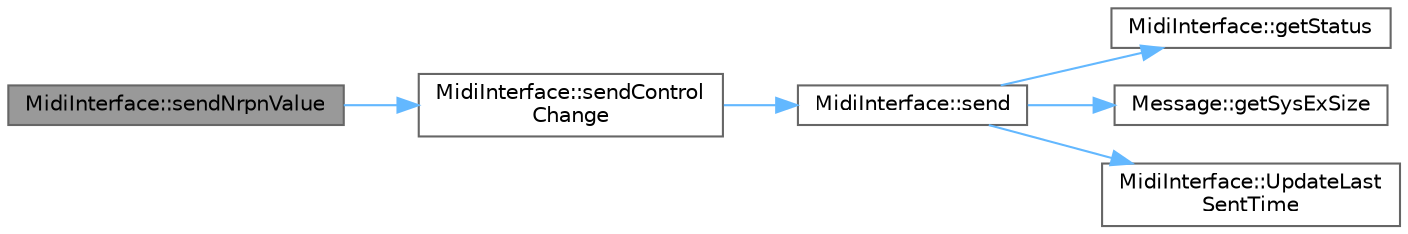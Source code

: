 digraph "MidiInterface::sendNrpnValue"
{
 // INTERACTIVE_SVG=YES
 // LATEX_PDF_SIZE
  bgcolor="transparent";
  edge [fontname=Helvetica,fontsize=10,labelfontname=Helvetica,labelfontsize=10];
  node [fontname=Helvetica,fontsize=10,shape=box,height=0.2,width=0.4];
  rankdir="LR";
  Node1 [id="Node000001",label="MidiInterface::sendNrpnValue",height=0.2,width=0.4,color="gray40", fillcolor="grey60", style="filled", fontcolor="black",tooltip="Send separate MSB/LSB values for the currently selected NRPN number."];
  Node1 -> Node2 [id="edge1_Node000001_Node000002",color="steelblue1",style="solid",tooltip=" "];
  Node2 [id="Node000002",label="MidiInterface::sendControl\lChange",height=0.2,width=0.4,color="grey40", fillcolor="white", style="filled",URL="$d7/db2/group__output_ga7a274e7fda3f26a257844e695ef5825b.html#ga7a274e7fda3f26a257844e695ef5825b",tooltip="Send a Control Change message."];
  Node2 -> Node3 [id="edge2_Node000002_Node000003",color="steelblue1",style="solid",tooltip=" "];
  Node3 [id="Node000003",label="MidiInterface::send",height=0.2,width=0.4,color="grey40", fillcolor="white", style="filled",URL="$d7/db2/group__output_ga806320755dc058fc62cd727329dc1488.html#ga806320755dc058fc62cd727329dc1488",tooltip="Send a MIDI message."];
  Node3 -> Node4 [id="edge3_Node000003_Node000004",color="steelblue1",style="solid",tooltip=" "];
  Node4 [id="Node000004",label="MidiInterface::getStatus",height=0.2,width=0.4,color="grey40", fillcolor="white", style="filled",URL="$df/d6a/class_midi_interface_a3a9e2b63cb520e9cea9ef24b8333eeb9.html#a3a9e2b63cb520e9cea9ef24b8333eeb9",tooltip=" "];
  Node3 -> Node5 [id="edge4_Node000003_Node000005",color="steelblue1",style="solid",tooltip=" "];
  Node5 [id="Node000005",label="Message::getSysExSize",height=0.2,width=0.4,color="grey40", fillcolor="white", style="filled",URL="$d4/daa/struct_message_ab4397a36b44edf4b49cad1fec4b4c41e.html#ab4397a36b44edf4b49cad1fec4b4c41e",tooltip=" "];
  Node3 -> Node6 [id="edge5_Node000003_Node000006",color="steelblue1",style="solid",tooltip=" "];
  Node6 [id="Node000006",label="MidiInterface::UpdateLast\lSentTime",height=0.2,width=0.4,color="grey40", fillcolor="white", style="filled",URL="$df/d55/group__thru_ga536d29969dc2a187d9872c5c341ea1ea.html#ga536d29969dc2a187d9872c5c341ea1ea",tooltip=" "];
}
